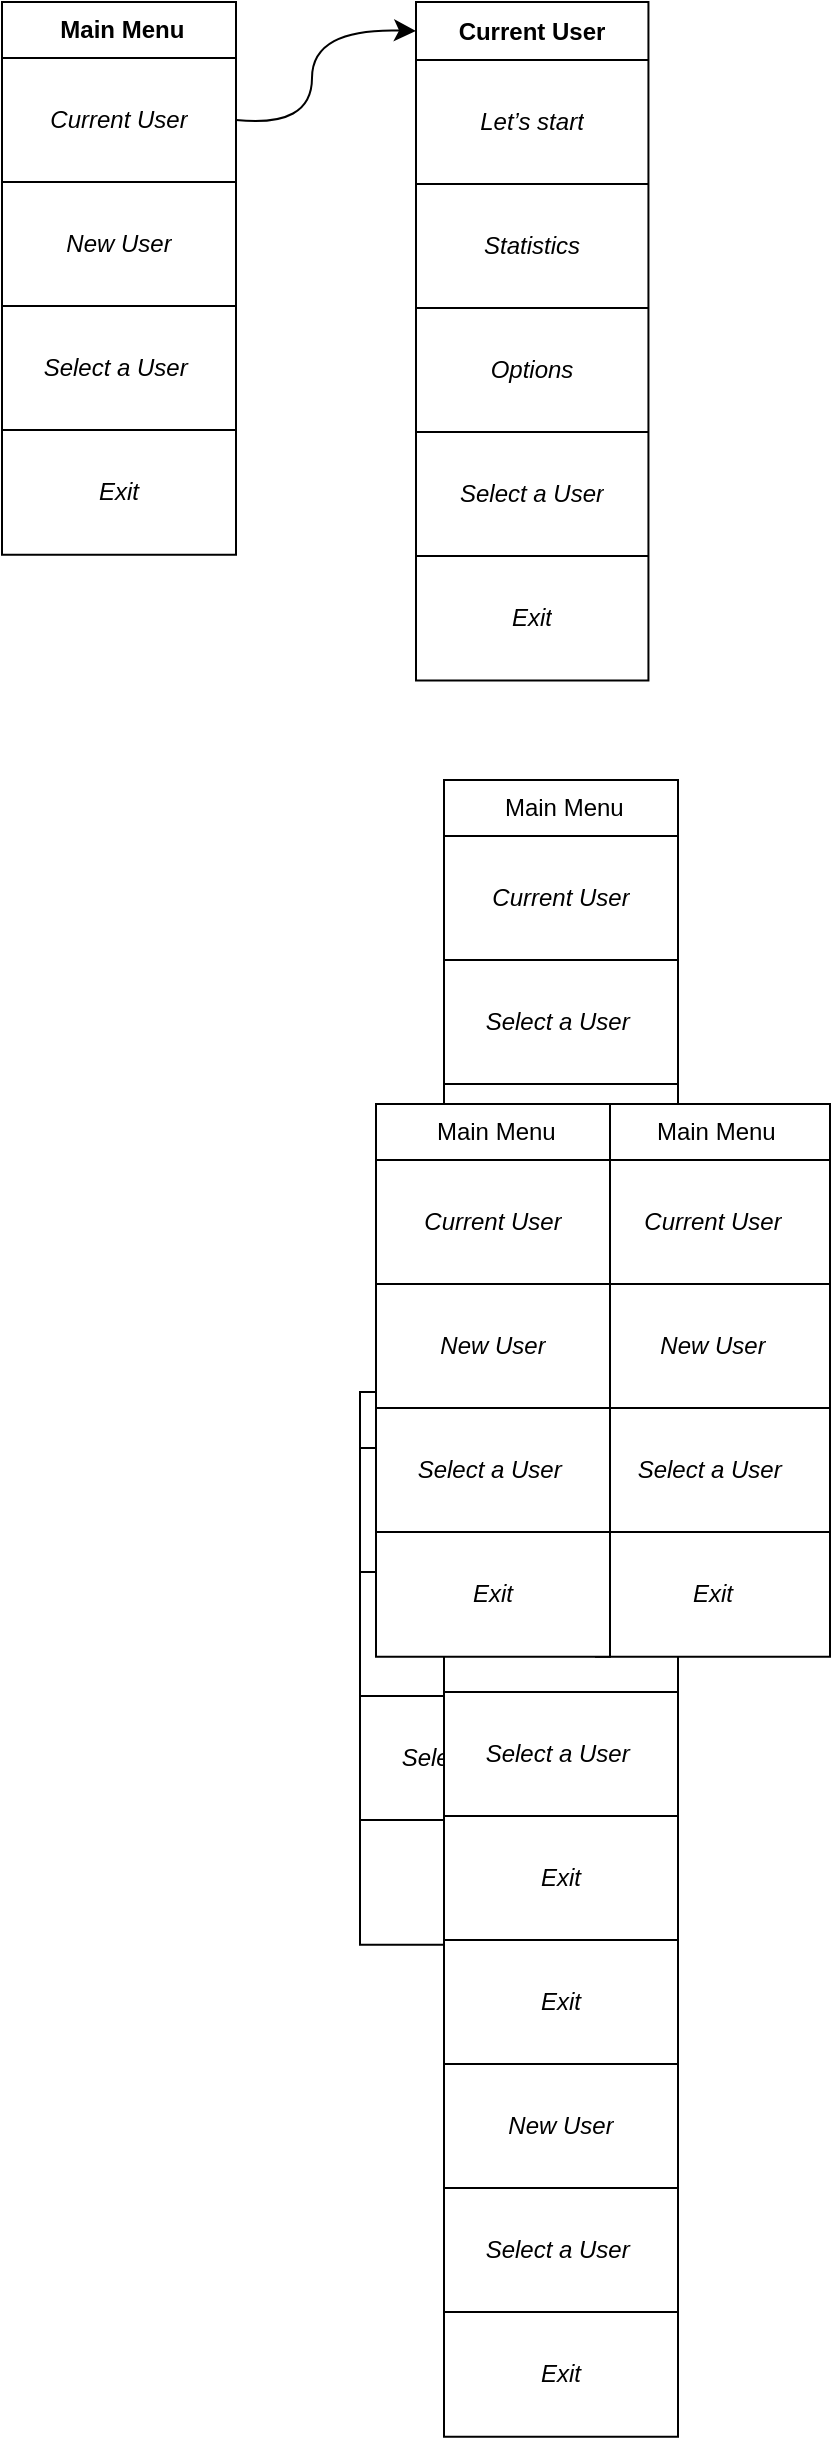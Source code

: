<mxfile version="24.7.1" type="github">
  <diagram name="Страница — 1" id="6KNbkss4eKfsMKE9iyVz">
    <mxGraphModel dx="345" dy="537" grid="0" gridSize="10" guides="1" tooltips="1" connect="1" arrows="1" fold="1" page="0" pageScale="1" pageWidth="827" pageHeight="1169" math="0" shadow="0">
      <root>
        <mxCell id="0" />
        <mxCell id="1" parent="0" />
        <mxCell id="CazIclYIRgNa2Nyeu689-1" value="" style="shape=table;startSize=0;container=1;collapsible=0;childLayout=tableLayout;" vertex="1" parent="1">
          <mxGeometry x="63" y="37" width="117" height="276.4" as="geometry" />
        </mxCell>
        <mxCell id="CazIclYIRgNa2Nyeu689-2" value="" style="shape=tableRow;horizontal=0;startSize=0;swimlaneHead=0;swimlaneBody=0;strokeColor=inherit;top=0;left=0;bottom=0;right=0;collapsible=0;dropTarget=0;fillColor=none;points=[[0,0.5],[1,0.5]];portConstraint=eastwest;" vertex="1" parent="CazIclYIRgNa2Nyeu689-1">
          <mxGeometry width="117" height="28" as="geometry" />
        </mxCell>
        <mxCell id="CazIclYIRgNa2Nyeu689-3" value="&lt;b&gt;&amp;nbsp;Main Menu&lt;/b&gt;" style="shape=partialRectangle;html=1;whiteSpace=wrap;connectable=0;strokeColor=inherit;overflow=hidden;fillColor=none;top=0;left=0;bottom=0;right=0;pointerEvents=1;" vertex="1" parent="CazIclYIRgNa2Nyeu689-2">
          <mxGeometry width="117" height="28" as="geometry">
            <mxRectangle width="117" height="28" as="alternateBounds" />
          </mxGeometry>
        </mxCell>
        <mxCell id="CazIclYIRgNa2Nyeu689-10" value="" style="shape=tableRow;horizontal=0;startSize=0;swimlaneHead=0;swimlaneBody=0;strokeColor=inherit;top=0;left=0;bottom=0;right=0;collapsible=0;dropTarget=0;fillColor=none;points=[[0,0.5],[1,0.5]];portConstraint=eastwest;" vertex="1" parent="CazIclYIRgNa2Nyeu689-1">
          <mxGeometry y="28" width="117" height="62" as="geometry" />
        </mxCell>
        <mxCell id="CazIclYIRgNa2Nyeu689-11" value="&lt;i&gt;Current User&lt;/i&gt;" style="shape=partialRectangle;html=1;whiteSpace=wrap;connectable=0;strokeColor=inherit;overflow=hidden;fillColor=none;top=0;left=0;bottom=0;right=0;pointerEvents=1;" vertex="1" parent="CazIclYIRgNa2Nyeu689-10">
          <mxGeometry width="117" height="62" as="geometry">
            <mxRectangle width="117" height="62" as="alternateBounds" />
          </mxGeometry>
        </mxCell>
        <mxCell id="CazIclYIRgNa2Nyeu689-8" value="" style="shape=tableRow;horizontal=0;startSize=0;swimlaneHead=0;swimlaneBody=0;strokeColor=inherit;top=0;left=0;bottom=0;right=0;collapsible=0;dropTarget=0;fillColor=none;points=[[0,0.5],[1,0.5]];portConstraint=eastwest;" vertex="1" parent="CazIclYIRgNa2Nyeu689-1">
          <mxGeometry y="90" width="117" height="62" as="geometry" />
        </mxCell>
        <mxCell id="CazIclYIRgNa2Nyeu689-9" value="&lt;i&gt;New User&lt;/i&gt;" style="shape=partialRectangle;html=1;whiteSpace=wrap;connectable=0;strokeColor=inherit;overflow=hidden;fillColor=none;top=0;left=0;bottom=0;right=0;pointerEvents=1;" vertex="1" parent="CazIclYIRgNa2Nyeu689-8">
          <mxGeometry width="117" height="62" as="geometry">
            <mxRectangle width="117" height="62" as="alternateBounds" />
          </mxGeometry>
        </mxCell>
        <mxCell id="CazIclYIRgNa2Nyeu689-4" value="" style="shape=tableRow;horizontal=0;startSize=0;swimlaneHead=0;swimlaneBody=0;strokeColor=inherit;top=0;left=0;bottom=0;right=0;collapsible=0;dropTarget=0;fillColor=none;points=[[0,0.5],[1,0.5]];portConstraint=eastwest;" vertex="1" parent="CazIclYIRgNa2Nyeu689-1">
          <mxGeometry y="152" width="117" height="62" as="geometry" />
        </mxCell>
        <mxCell id="CazIclYIRgNa2Nyeu689-5" value="&lt;i&gt;Select a User&amp;nbsp;&lt;/i&gt;" style="shape=partialRectangle;html=1;whiteSpace=wrap;connectable=0;strokeColor=inherit;overflow=hidden;fillColor=none;top=0;left=0;bottom=0;right=0;pointerEvents=1;" vertex="1" parent="CazIclYIRgNa2Nyeu689-4">
          <mxGeometry width="117" height="62" as="geometry">
            <mxRectangle width="117" height="62" as="alternateBounds" />
          </mxGeometry>
        </mxCell>
        <mxCell id="CazIclYIRgNa2Nyeu689-6" value="" style="shape=tableRow;horizontal=0;startSize=0;swimlaneHead=0;swimlaneBody=0;strokeColor=inherit;top=0;left=0;bottom=0;right=0;collapsible=0;dropTarget=0;fillColor=none;points=[[0,0.5],[1,0.5]];portConstraint=eastwest;" vertex="1" parent="CazIclYIRgNa2Nyeu689-1">
          <mxGeometry y="214" width="117" height="62" as="geometry" />
        </mxCell>
        <mxCell id="CazIclYIRgNa2Nyeu689-7" value="&lt;i&gt;Exit&lt;/i&gt;" style="shape=partialRectangle;html=1;whiteSpace=wrap;connectable=0;strokeColor=inherit;overflow=hidden;fillColor=none;top=0;left=0;bottom=0;right=0;pointerEvents=1;" vertex="1" parent="CazIclYIRgNa2Nyeu689-6">
          <mxGeometry width="117" height="62" as="geometry">
            <mxRectangle width="117" height="62" as="alternateBounds" />
          </mxGeometry>
        </mxCell>
        <mxCell id="CazIclYIRgNa2Nyeu689-12" value="" style="shape=table;startSize=0;container=1;collapsible=0;childLayout=tableLayout;" vertex="1" parent="1">
          <mxGeometry x="270" y="37" width="116.222" height="339.244" as="geometry" />
        </mxCell>
        <mxCell id="CazIclYIRgNa2Nyeu689-13" value="" style="shape=tableRow;horizontal=0;startSize=0;swimlaneHead=0;swimlaneBody=0;strokeColor=inherit;top=0;left=0;bottom=0;right=0;collapsible=0;dropTarget=0;fillColor=none;points=[[0,0.5],[1,0.5]];portConstraint=eastwest;" vertex="1" parent="CazIclYIRgNa2Nyeu689-12">
          <mxGeometry width="116.222" height="29" as="geometry" />
        </mxCell>
        <mxCell id="CazIclYIRgNa2Nyeu689-14" value="Current User" style="shape=partialRectangle;html=1;whiteSpace=wrap;connectable=0;strokeColor=inherit;overflow=hidden;fillColor=none;top=0;left=0;bottom=0;right=0;pointerEvents=1;fontStyle=1" vertex="1" parent="CazIclYIRgNa2Nyeu689-13">
          <mxGeometry width="116" height="29" as="geometry">
            <mxRectangle width="116" height="29" as="alternateBounds" />
          </mxGeometry>
        </mxCell>
        <mxCell id="CazIclYIRgNa2Nyeu689-15" value="" style="shape=tableRow;horizontal=0;startSize=0;swimlaneHead=0;swimlaneBody=0;strokeColor=inherit;top=0;left=0;bottom=0;right=0;collapsible=0;dropTarget=0;fillColor=none;points=[[0,0.5],[1,0.5]];portConstraint=eastwest;" vertex="1" parent="CazIclYIRgNa2Nyeu689-12">
          <mxGeometry y="29" width="116.222" height="62" as="geometry" />
        </mxCell>
        <mxCell id="CazIclYIRgNa2Nyeu689-16" value="&lt;i&gt;Let’s start&lt;/i&gt;" style="shape=partialRectangle;html=1;whiteSpace=wrap;connectable=0;strokeColor=inherit;overflow=hidden;fillColor=none;top=0;left=0;bottom=0;right=0;pointerEvents=1;" vertex="1" parent="CazIclYIRgNa2Nyeu689-15">
          <mxGeometry width="116" height="62" as="geometry">
            <mxRectangle width="116" height="62" as="alternateBounds" />
          </mxGeometry>
        </mxCell>
        <mxCell id="CazIclYIRgNa2Nyeu689-17" value="" style="shape=tableRow;horizontal=0;startSize=0;swimlaneHead=0;swimlaneBody=0;strokeColor=inherit;top=0;left=0;bottom=0;right=0;collapsible=0;dropTarget=0;fillColor=none;points=[[0,0.5],[1,0.5]];portConstraint=eastwest;" vertex="1" parent="CazIclYIRgNa2Nyeu689-12">
          <mxGeometry y="91" width="116.222" height="62" as="geometry" />
        </mxCell>
        <mxCell id="CazIclYIRgNa2Nyeu689-18" value="&lt;i&gt;Statistics&lt;/i&gt;" style="shape=partialRectangle;html=1;whiteSpace=wrap;connectable=0;strokeColor=inherit;overflow=hidden;fillColor=none;top=0;left=0;bottom=0;right=0;pointerEvents=1;" vertex="1" parent="CazIclYIRgNa2Nyeu689-17">
          <mxGeometry width="116" height="62" as="geometry">
            <mxRectangle width="116" height="62" as="alternateBounds" />
          </mxGeometry>
        </mxCell>
        <mxCell id="CazIclYIRgNa2Nyeu689-19" value="" style="shape=tableRow;horizontal=0;startSize=0;swimlaneHead=0;swimlaneBody=0;strokeColor=inherit;top=0;left=0;bottom=0;right=0;collapsible=0;dropTarget=0;fillColor=none;points=[[0,0.5],[1,0.5]];portConstraint=eastwest;" vertex="1" parent="CazIclYIRgNa2Nyeu689-12">
          <mxGeometry y="153" width="116.222" height="62" as="geometry" />
        </mxCell>
        <mxCell id="CazIclYIRgNa2Nyeu689-20" value="&lt;i&gt;Options&lt;/i&gt;" style="shape=partialRectangle;html=1;whiteSpace=wrap;connectable=0;strokeColor=inherit;overflow=hidden;fillColor=none;top=0;left=0;bottom=0;right=0;pointerEvents=1;" vertex="1" parent="CazIclYIRgNa2Nyeu689-19">
          <mxGeometry width="116" height="62" as="geometry">
            <mxRectangle width="116" height="62" as="alternateBounds" />
          </mxGeometry>
        </mxCell>
        <mxCell id="CazIclYIRgNa2Nyeu689-21" value="" style="shape=tableRow;horizontal=0;startSize=0;swimlaneHead=0;swimlaneBody=0;strokeColor=inherit;top=0;left=0;bottom=0;right=0;collapsible=0;dropTarget=0;fillColor=none;points=[[0,0.5],[1,0.5]];portConstraint=eastwest;" vertex="1" parent="CazIclYIRgNa2Nyeu689-12">
          <mxGeometry y="215" width="116.222" height="62" as="geometry" />
        </mxCell>
        <mxCell id="CazIclYIRgNa2Nyeu689-22" value="&lt;i&gt;Select a User&lt;/i&gt;" style="shape=partialRectangle;html=1;whiteSpace=wrap;connectable=0;strokeColor=inherit;overflow=hidden;fillColor=none;top=0;left=0;bottom=0;right=0;pointerEvents=1;" vertex="1" parent="CazIclYIRgNa2Nyeu689-21">
          <mxGeometry width="116" height="62" as="geometry">
            <mxRectangle width="116" height="62" as="alternateBounds" />
          </mxGeometry>
        </mxCell>
        <mxCell id="CazIclYIRgNa2Nyeu689-100" value="" style="shape=tableRow;horizontal=0;startSize=0;swimlaneHead=0;swimlaneBody=0;strokeColor=inherit;top=0;left=0;bottom=0;right=0;collapsible=0;dropTarget=0;fillColor=none;points=[[0,0.5],[1,0.5]];portConstraint=eastwest;" vertex="1" parent="CazIclYIRgNa2Nyeu689-12">
          <mxGeometry y="277" width="116.222" height="62" as="geometry" />
        </mxCell>
        <mxCell id="CazIclYIRgNa2Nyeu689-101" value="&lt;i&gt;Exit&lt;/i&gt;" style="shape=partialRectangle;html=1;whiteSpace=wrap;connectable=0;strokeColor=inherit;overflow=hidden;fillColor=none;top=0;left=0;bottom=0;right=0;pointerEvents=1;" vertex="1" parent="CazIclYIRgNa2Nyeu689-100">
          <mxGeometry width="116" height="62" as="geometry">
            <mxRectangle width="116" height="62" as="alternateBounds" />
          </mxGeometry>
        </mxCell>
        <mxCell id="CazIclYIRgNa2Nyeu689-56" value="" style="shape=table;startSize=0;container=1;collapsible=0;childLayout=tableLayout;" vertex="1" parent="1">
          <mxGeometry x="242" y="732" width="117" height="276.4" as="geometry" />
        </mxCell>
        <mxCell id="CazIclYIRgNa2Nyeu689-57" value="" style="shape=tableRow;horizontal=0;startSize=0;swimlaneHead=0;swimlaneBody=0;strokeColor=inherit;top=0;left=0;bottom=0;right=0;collapsible=0;dropTarget=0;fillColor=none;points=[[0,0.5],[1,0.5]];portConstraint=eastwest;" vertex="1" parent="CazIclYIRgNa2Nyeu689-56">
          <mxGeometry width="117" height="28" as="geometry" />
        </mxCell>
        <mxCell id="CazIclYIRgNa2Nyeu689-58" value="&amp;nbsp;Main Menu" style="shape=partialRectangle;html=1;whiteSpace=wrap;connectable=0;strokeColor=inherit;overflow=hidden;fillColor=none;top=0;left=0;bottom=0;right=0;pointerEvents=1;" vertex="1" parent="CazIclYIRgNa2Nyeu689-57">
          <mxGeometry width="117" height="28" as="geometry">
            <mxRectangle width="117" height="28" as="alternateBounds" />
          </mxGeometry>
        </mxCell>
        <mxCell id="CazIclYIRgNa2Nyeu689-59" value="" style="shape=tableRow;horizontal=0;startSize=0;swimlaneHead=0;swimlaneBody=0;strokeColor=inherit;top=0;left=0;bottom=0;right=0;collapsible=0;dropTarget=0;fillColor=none;points=[[0,0.5],[1,0.5]];portConstraint=eastwest;" vertex="1" parent="CazIclYIRgNa2Nyeu689-56">
          <mxGeometry y="28" width="117" height="62" as="geometry" />
        </mxCell>
        <mxCell id="CazIclYIRgNa2Nyeu689-60" value="&lt;i&gt;Current User&lt;/i&gt;" style="shape=partialRectangle;html=1;whiteSpace=wrap;connectable=0;strokeColor=inherit;overflow=hidden;fillColor=none;top=0;left=0;bottom=0;right=0;pointerEvents=1;" vertex="1" parent="CazIclYIRgNa2Nyeu689-59">
          <mxGeometry width="117" height="62" as="geometry">
            <mxRectangle width="117" height="62" as="alternateBounds" />
          </mxGeometry>
        </mxCell>
        <mxCell id="CazIclYIRgNa2Nyeu689-61" value="" style="shape=tableRow;horizontal=0;startSize=0;swimlaneHead=0;swimlaneBody=0;strokeColor=inherit;top=0;left=0;bottom=0;right=0;collapsible=0;dropTarget=0;fillColor=none;points=[[0,0.5],[1,0.5]];portConstraint=eastwest;" vertex="1" parent="CazIclYIRgNa2Nyeu689-56">
          <mxGeometry y="90" width="117" height="62" as="geometry" />
        </mxCell>
        <mxCell id="CazIclYIRgNa2Nyeu689-62" value="&lt;i&gt;New User&lt;/i&gt;" style="shape=partialRectangle;html=1;whiteSpace=wrap;connectable=0;strokeColor=inherit;overflow=hidden;fillColor=none;top=0;left=0;bottom=0;right=0;pointerEvents=1;" vertex="1" parent="CazIclYIRgNa2Nyeu689-61">
          <mxGeometry width="117" height="62" as="geometry">
            <mxRectangle width="117" height="62" as="alternateBounds" />
          </mxGeometry>
        </mxCell>
        <mxCell id="CazIclYIRgNa2Nyeu689-63" value="" style="shape=tableRow;horizontal=0;startSize=0;swimlaneHead=0;swimlaneBody=0;strokeColor=inherit;top=0;left=0;bottom=0;right=0;collapsible=0;dropTarget=0;fillColor=none;points=[[0,0.5],[1,0.5]];portConstraint=eastwest;" vertex="1" parent="CazIclYIRgNa2Nyeu689-56">
          <mxGeometry y="152" width="117" height="62" as="geometry" />
        </mxCell>
        <mxCell id="CazIclYIRgNa2Nyeu689-64" value="&lt;i&gt;Select a User&amp;nbsp;&lt;/i&gt;" style="shape=partialRectangle;html=1;whiteSpace=wrap;connectable=0;strokeColor=inherit;overflow=hidden;fillColor=none;top=0;left=0;bottom=0;right=0;pointerEvents=1;" vertex="1" parent="CazIclYIRgNa2Nyeu689-63">
          <mxGeometry width="117" height="62" as="geometry">
            <mxRectangle width="117" height="62" as="alternateBounds" />
          </mxGeometry>
        </mxCell>
        <mxCell id="CazIclYIRgNa2Nyeu689-65" value="" style="shape=tableRow;horizontal=0;startSize=0;swimlaneHead=0;swimlaneBody=0;strokeColor=inherit;top=0;left=0;bottom=0;right=0;collapsible=0;dropTarget=0;fillColor=none;points=[[0,0.5],[1,0.5]];portConstraint=eastwest;" vertex="1" parent="CazIclYIRgNa2Nyeu689-56">
          <mxGeometry y="214" width="117" height="62" as="geometry" />
        </mxCell>
        <mxCell id="CazIclYIRgNa2Nyeu689-66" value="&lt;i&gt;Exit&lt;/i&gt;" style="shape=partialRectangle;html=1;whiteSpace=wrap;connectable=0;strokeColor=inherit;overflow=hidden;fillColor=none;top=0;left=0;bottom=0;right=0;pointerEvents=1;" vertex="1" parent="CazIclYIRgNa2Nyeu689-65">
          <mxGeometry width="117" height="62" as="geometry">
            <mxRectangle width="117" height="62" as="alternateBounds" />
          </mxGeometry>
        </mxCell>
        <mxCell id="CazIclYIRgNa2Nyeu689-67" value="" style="shape=table;startSize=0;container=1;collapsible=0;childLayout=tableLayout;" vertex="1" parent="1">
          <mxGeometry x="284" y="426" width="117" height="828.4" as="geometry" />
        </mxCell>
        <mxCell id="CazIclYIRgNa2Nyeu689-68" value="" style="shape=tableRow;horizontal=0;startSize=0;swimlaneHead=0;swimlaneBody=0;strokeColor=inherit;top=0;left=0;bottom=0;right=0;collapsible=0;dropTarget=0;fillColor=none;points=[[0,0.5],[1,0.5]];portConstraint=eastwest;" vertex="1" parent="CazIclYIRgNa2Nyeu689-67">
          <mxGeometry width="117" height="28" as="geometry" />
        </mxCell>
        <mxCell id="CazIclYIRgNa2Nyeu689-69" value="&amp;nbsp;Main Menu" style="shape=partialRectangle;html=1;whiteSpace=wrap;connectable=0;strokeColor=inherit;overflow=hidden;fillColor=none;top=0;left=0;bottom=0;right=0;pointerEvents=1;" vertex="1" parent="CazIclYIRgNa2Nyeu689-68">
          <mxGeometry width="117" height="28" as="geometry">
            <mxRectangle width="117" height="28" as="alternateBounds" />
          </mxGeometry>
        </mxCell>
        <mxCell id="CazIclYIRgNa2Nyeu689-70" value="" style="shape=tableRow;horizontal=0;startSize=0;swimlaneHead=0;swimlaneBody=0;strokeColor=inherit;top=0;left=0;bottom=0;right=0;collapsible=0;dropTarget=0;fillColor=none;points=[[0,0.5],[1,0.5]];portConstraint=eastwest;" vertex="1" parent="CazIclYIRgNa2Nyeu689-67">
          <mxGeometry y="28" width="117" height="62" as="geometry" />
        </mxCell>
        <mxCell id="CazIclYIRgNa2Nyeu689-71" value="&lt;i&gt;Current User&lt;/i&gt;" style="shape=partialRectangle;html=1;whiteSpace=wrap;connectable=0;strokeColor=inherit;overflow=hidden;fillColor=none;top=0;left=0;bottom=0;right=0;pointerEvents=1;" vertex="1" parent="CazIclYIRgNa2Nyeu689-70">
          <mxGeometry width="117" height="62" as="geometry">
            <mxRectangle width="117" height="62" as="alternateBounds" />
          </mxGeometry>
        </mxCell>
        <mxCell id="CazIclYIRgNa2Nyeu689-30" value="" style="shape=tableRow;horizontal=0;startSize=0;swimlaneHead=0;swimlaneBody=0;strokeColor=inherit;top=0;left=0;bottom=0;right=0;collapsible=0;dropTarget=0;fillColor=none;points=[[0,0.5],[1,0.5]];portConstraint=eastwest;" vertex="1" parent="CazIclYIRgNa2Nyeu689-67">
          <mxGeometry y="90" width="117" height="62" as="geometry" />
        </mxCell>
        <mxCell id="CazIclYIRgNa2Nyeu689-31" value="&lt;i&gt;Select a User&amp;nbsp;&lt;/i&gt;" style="shape=partialRectangle;html=1;whiteSpace=wrap;connectable=0;strokeColor=inherit;overflow=hidden;fillColor=none;top=0;left=0;bottom=0;right=0;pointerEvents=1;" vertex="1" parent="CazIclYIRgNa2Nyeu689-30">
          <mxGeometry width="117" height="62" as="geometry">
            <mxRectangle width="117" height="62" as="alternateBounds" />
          </mxGeometry>
        </mxCell>
        <mxCell id="CazIclYIRgNa2Nyeu689-28" value="" style="shape=tableRow;horizontal=0;startSize=0;swimlaneHead=0;swimlaneBody=0;strokeColor=inherit;top=0;left=0;bottom=0;right=0;collapsible=0;dropTarget=0;fillColor=none;points=[[0,0.5],[1,0.5]];portConstraint=eastwest;" vertex="1" parent="CazIclYIRgNa2Nyeu689-67">
          <mxGeometry y="152" width="117" height="62" as="geometry" />
        </mxCell>
        <mxCell id="CazIclYIRgNa2Nyeu689-29" value="&lt;i&gt;New User&lt;/i&gt;" style="shape=partialRectangle;html=1;whiteSpace=wrap;connectable=0;strokeColor=inherit;overflow=hidden;fillColor=none;top=0;left=0;bottom=0;right=0;pointerEvents=1;" vertex="1" parent="CazIclYIRgNa2Nyeu689-28">
          <mxGeometry width="117" height="62" as="geometry">
            <mxRectangle width="117" height="62" as="alternateBounds" />
          </mxGeometry>
        </mxCell>
        <mxCell id="CazIclYIRgNa2Nyeu689-26" value="" style="shape=tableRow;horizontal=0;startSize=0;swimlaneHead=0;swimlaneBody=0;strokeColor=inherit;top=0;left=0;bottom=0;right=0;collapsible=0;dropTarget=0;fillColor=none;points=[[0,0.5],[1,0.5]];portConstraint=eastwest;" vertex="1" parent="CazIclYIRgNa2Nyeu689-67">
          <mxGeometry y="214" width="117" height="62" as="geometry" />
        </mxCell>
        <mxCell id="CazIclYIRgNa2Nyeu689-27" value="&lt;i&gt;Current User&lt;/i&gt;" style="shape=partialRectangle;html=1;whiteSpace=wrap;connectable=0;strokeColor=inherit;overflow=hidden;fillColor=none;top=0;left=0;bottom=0;right=0;pointerEvents=1;" vertex="1" parent="CazIclYIRgNa2Nyeu689-26">
          <mxGeometry width="117" height="62" as="geometry">
            <mxRectangle width="117" height="62" as="alternateBounds" />
          </mxGeometry>
        </mxCell>
        <mxCell id="CazIclYIRgNa2Nyeu689-24" value="" style="shape=tableRow;horizontal=0;startSize=0;swimlaneHead=0;swimlaneBody=0;strokeColor=inherit;top=0;left=0;bottom=0;right=0;collapsible=0;dropTarget=0;fillColor=none;points=[[0,0.5],[1,0.5]];portConstraint=eastwest;" vertex="1" parent="CazIclYIRgNa2Nyeu689-67">
          <mxGeometry y="276" width="117" height="28" as="geometry" />
        </mxCell>
        <mxCell id="CazIclYIRgNa2Nyeu689-25" value="&amp;nbsp;Main Menu" style="shape=partialRectangle;html=1;whiteSpace=wrap;connectable=0;strokeColor=inherit;overflow=hidden;fillColor=none;top=0;left=0;bottom=0;right=0;pointerEvents=1;" vertex="1" parent="CazIclYIRgNa2Nyeu689-24">
          <mxGeometry width="117" height="28" as="geometry">
            <mxRectangle width="117" height="28" as="alternateBounds" />
          </mxGeometry>
        </mxCell>
        <mxCell id="CazIclYIRgNa2Nyeu689-35" value="" style="shape=tableRow;horizontal=0;startSize=0;swimlaneHead=0;swimlaneBody=0;strokeColor=inherit;top=0;left=0;bottom=0;right=0;collapsible=0;dropTarget=0;fillColor=none;points=[[0,0.5],[1,0.5]];portConstraint=eastwest;" vertex="1" parent="CazIclYIRgNa2Nyeu689-67">
          <mxGeometry y="304" width="117" height="28" as="geometry" />
        </mxCell>
        <mxCell id="CazIclYIRgNa2Nyeu689-36" value="&amp;nbsp;Main Menu" style="shape=partialRectangle;html=1;whiteSpace=wrap;connectable=0;strokeColor=inherit;overflow=hidden;fillColor=none;top=0;left=0;bottom=0;right=0;pointerEvents=1;" vertex="1" parent="CazIclYIRgNa2Nyeu689-35">
          <mxGeometry width="117" height="28" as="geometry">
            <mxRectangle width="117" height="28" as="alternateBounds" />
          </mxGeometry>
        </mxCell>
        <mxCell id="CazIclYIRgNa2Nyeu689-37" value="" style="shape=tableRow;horizontal=0;startSize=0;swimlaneHead=0;swimlaneBody=0;strokeColor=inherit;top=0;left=0;bottom=0;right=0;collapsible=0;dropTarget=0;fillColor=none;points=[[0,0.5],[1,0.5]];portConstraint=eastwest;" vertex="1" parent="CazIclYIRgNa2Nyeu689-67">
          <mxGeometry y="332" width="117" height="62" as="geometry" />
        </mxCell>
        <mxCell id="CazIclYIRgNa2Nyeu689-38" value="&lt;i&gt;Current User&lt;/i&gt;" style="shape=partialRectangle;html=1;whiteSpace=wrap;connectable=0;strokeColor=inherit;overflow=hidden;fillColor=none;top=0;left=0;bottom=0;right=0;pointerEvents=1;" vertex="1" parent="CazIclYIRgNa2Nyeu689-37">
          <mxGeometry width="117" height="62" as="geometry">
            <mxRectangle width="117" height="62" as="alternateBounds" />
          </mxGeometry>
        </mxCell>
        <mxCell id="CazIclYIRgNa2Nyeu689-39" value="" style="shape=tableRow;horizontal=0;startSize=0;swimlaneHead=0;swimlaneBody=0;strokeColor=inherit;top=0;left=0;bottom=0;right=0;collapsible=0;dropTarget=0;fillColor=none;points=[[0,0.5],[1,0.5]];portConstraint=eastwest;" vertex="1" parent="CazIclYIRgNa2Nyeu689-67">
          <mxGeometry y="394" width="117" height="62" as="geometry" />
        </mxCell>
        <mxCell id="CazIclYIRgNa2Nyeu689-40" value="&lt;i&gt;New User&lt;/i&gt;" style="shape=partialRectangle;html=1;whiteSpace=wrap;connectable=0;strokeColor=inherit;overflow=hidden;fillColor=none;top=0;left=0;bottom=0;right=0;pointerEvents=1;" vertex="1" parent="CazIclYIRgNa2Nyeu689-39">
          <mxGeometry width="117" height="62" as="geometry">
            <mxRectangle width="117" height="62" as="alternateBounds" />
          </mxGeometry>
        </mxCell>
        <mxCell id="CazIclYIRgNa2Nyeu689-41" value="" style="shape=tableRow;horizontal=0;startSize=0;swimlaneHead=0;swimlaneBody=0;strokeColor=inherit;top=0;left=0;bottom=0;right=0;collapsible=0;dropTarget=0;fillColor=none;points=[[0,0.5],[1,0.5]];portConstraint=eastwest;" vertex="1" parent="CazIclYIRgNa2Nyeu689-67">
          <mxGeometry y="456" width="117" height="62" as="geometry" />
        </mxCell>
        <mxCell id="CazIclYIRgNa2Nyeu689-42" value="&lt;i&gt;Select a User&amp;nbsp;&lt;/i&gt;" style="shape=partialRectangle;html=1;whiteSpace=wrap;connectable=0;strokeColor=inherit;overflow=hidden;fillColor=none;top=0;left=0;bottom=0;right=0;pointerEvents=1;" vertex="1" parent="CazIclYIRgNa2Nyeu689-41">
          <mxGeometry width="117" height="62" as="geometry">
            <mxRectangle width="117" height="62" as="alternateBounds" />
          </mxGeometry>
        </mxCell>
        <mxCell id="CazIclYIRgNa2Nyeu689-43" value="" style="shape=tableRow;horizontal=0;startSize=0;swimlaneHead=0;swimlaneBody=0;strokeColor=inherit;top=0;left=0;bottom=0;right=0;collapsible=0;dropTarget=0;fillColor=none;points=[[0,0.5],[1,0.5]];portConstraint=eastwest;" vertex="1" parent="CazIclYIRgNa2Nyeu689-67">
          <mxGeometry y="518" width="117" height="62" as="geometry" />
        </mxCell>
        <mxCell id="CazIclYIRgNa2Nyeu689-44" value="&lt;i&gt;Exit&lt;/i&gt;" style="shape=partialRectangle;html=1;whiteSpace=wrap;connectable=0;strokeColor=inherit;overflow=hidden;fillColor=none;top=0;left=0;bottom=0;right=0;pointerEvents=1;" vertex="1" parent="CazIclYIRgNa2Nyeu689-43">
          <mxGeometry width="117" height="62" as="geometry">
            <mxRectangle width="117" height="62" as="alternateBounds" />
          </mxGeometry>
        </mxCell>
        <mxCell id="CazIclYIRgNa2Nyeu689-32" value="" style="shape=tableRow;horizontal=0;startSize=0;swimlaneHead=0;swimlaneBody=0;strokeColor=inherit;top=0;left=0;bottom=0;right=0;collapsible=0;dropTarget=0;fillColor=none;points=[[0,0.5],[1,0.5]];portConstraint=eastwest;" vertex="1" parent="CazIclYIRgNa2Nyeu689-67">
          <mxGeometry y="580" width="117" height="62" as="geometry" />
        </mxCell>
        <mxCell id="CazIclYIRgNa2Nyeu689-33" value="&lt;i&gt;Exit&lt;/i&gt;" style="shape=partialRectangle;html=1;whiteSpace=wrap;connectable=0;strokeColor=inherit;overflow=hidden;fillColor=none;top=0;left=0;bottom=0;right=0;pointerEvents=1;" vertex="1" parent="CazIclYIRgNa2Nyeu689-32">
          <mxGeometry width="117" height="62" as="geometry">
            <mxRectangle width="117" height="62" as="alternateBounds" />
          </mxGeometry>
        </mxCell>
        <mxCell id="CazIclYIRgNa2Nyeu689-72" value="" style="shape=tableRow;horizontal=0;startSize=0;swimlaneHead=0;swimlaneBody=0;strokeColor=inherit;top=0;left=0;bottom=0;right=0;collapsible=0;dropTarget=0;fillColor=none;points=[[0,0.5],[1,0.5]];portConstraint=eastwest;" vertex="1" parent="CazIclYIRgNa2Nyeu689-67">
          <mxGeometry y="642" width="117" height="62" as="geometry" />
        </mxCell>
        <mxCell id="CazIclYIRgNa2Nyeu689-73" value="&lt;i&gt;New User&lt;/i&gt;" style="shape=partialRectangle;html=1;whiteSpace=wrap;connectable=0;strokeColor=inherit;overflow=hidden;fillColor=none;top=0;left=0;bottom=0;right=0;pointerEvents=1;" vertex="1" parent="CazIclYIRgNa2Nyeu689-72">
          <mxGeometry width="117" height="62" as="geometry">
            <mxRectangle width="117" height="62" as="alternateBounds" />
          </mxGeometry>
        </mxCell>
        <mxCell id="CazIclYIRgNa2Nyeu689-74" value="" style="shape=tableRow;horizontal=0;startSize=0;swimlaneHead=0;swimlaneBody=0;strokeColor=inherit;top=0;left=0;bottom=0;right=0;collapsible=0;dropTarget=0;fillColor=none;points=[[0,0.5],[1,0.5]];portConstraint=eastwest;" vertex="1" parent="CazIclYIRgNa2Nyeu689-67">
          <mxGeometry y="704" width="117" height="62" as="geometry" />
        </mxCell>
        <mxCell id="CazIclYIRgNa2Nyeu689-75" value="&lt;i&gt;Select a User&amp;nbsp;&lt;/i&gt;" style="shape=partialRectangle;html=1;whiteSpace=wrap;connectable=0;strokeColor=inherit;overflow=hidden;fillColor=none;top=0;left=0;bottom=0;right=0;pointerEvents=1;" vertex="1" parent="CazIclYIRgNa2Nyeu689-74">
          <mxGeometry width="117" height="62" as="geometry">
            <mxRectangle width="117" height="62" as="alternateBounds" />
          </mxGeometry>
        </mxCell>
        <mxCell id="CazIclYIRgNa2Nyeu689-76" value="" style="shape=tableRow;horizontal=0;startSize=0;swimlaneHead=0;swimlaneBody=0;strokeColor=inherit;top=0;left=0;bottom=0;right=0;collapsible=0;dropTarget=0;fillColor=none;points=[[0,0.5],[1,0.5]];portConstraint=eastwest;" vertex="1" parent="CazIclYIRgNa2Nyeu689-67">
          <mxGeometry y="766" width="117" height="62" as="geometry" />
        </mxCell>
        <mxCell id="CazIclYIRgNa2Nyeu689-77" value="&lt;i&gt;Exit&lt;/i&gt;" style="shape=partialRectangle;html=1;whiteSpace=wrap;connectable=0;strokeColor=inherit;overflow=hidden;fillColor=none;top=0;left=0;bottom=0;right=0;pointerEvents=1;" vertex="1" parent="CazIclYIRgNa2Nyeu689-76">
          <mxGeometry width="117" height="62" as="geometry">
            <mxRectangle width="117" height="62" as="alternateBounds" />
          </mxGeometry>
        </mxCell>
        <mxCell id="CazIclYIRgNa2Nyeu689-78" value="" style="shape=table;startSize=0;container=1;collapsible=0;childLayout=tableLayout;" vertex="1" parent="1">
          <mxGeometry x="360" y="588" width="117" height="276.4" as="geometry" />
        </mxCell>
        <mxCell id="CazIclYIRgNa2Nyeu689-79" value="" style="shape=tableRow;horizontal=0;startSize=0;swimlaneHead=0;swimlaneBody=0;strokeColor=inherit;top=0;left=0;bottom=0;right=0;collapsible=0;dropTarget=0;fillColor=none;points=[[0,0.5],[1,0.5]];portConstraint=eastwest;" vertex="1" parent="CazIclYIRgNa2Nyeu689-78">
          <mxGeometry width="117" height="28" as="geometry" />
        </mxCell>
        <mxCell id="CazIclYIRgNa2Nyeu689-80" value="&amp;nbsp;Main Menu" style="shape=partialRectangle;html=1;whiteSpace=wrap;connectable=0;strokeColor=inherit;overflow=hidden;fillColor=none;top=0;left=0;bottom=0;right=0;pointerEvents=1;" vertex="1" parent="CazIclYIRgNa2Nyeu689-79">
          <mxGeometry width="117" height="28" as="geometry">
            <mxRectangle width="117" height="28" as="alternateBounds" />
          </mxGeometry>
        </mxCell>
        <mxCell id="CazIclYIRgNa2Nyeu689-81" value="" style="shape=tableRow;horizontal=0;startSize=0;swimlaneHead=0;swimlaneBody=0;strokeColor=inherit;top=0;left=0;bottom=0;right=0;collapsible=0;dropTarget=0;fillColor=none;points=[[0,0.5],[1,0.5]];portConstraint=eastwest;" vertex="1" parent="CazIclYIRgNa2Nyeu689-78">
          <mxGeometry y="28" width="117" height="62" as="geometry" />
        </mxCell>
        <mxCell id="CazIclYIRgNa2Nyeu689-82" value="&lt;i&gt;Current User&lt;/i&gt;" style="shape=partialRectangle;html=1;whiteSpace=wrap;connectable=0;strokeColor=inherit;overflow=hidden;fillColor=none;top=0;left=0;bottom=0;right=0;pointerEvents=1;" vertex="1" parent="CazIclYIRgNa2Nyeu689-81">
          <mxGeometry width="117" height="62" as="geometry">
            <mxRectangle width="117" height="62" as="alternateBounds" />
          </mxGeometry>
        </mxCell>
        <mxCell id="CazIclYIRgNa2Nyeu689-83" value="" style="shape=tableRow;horizontal=0;startSize=0;swimlaneHead=0;swimlaneBody=0;strokeColor=inherit;top=0;left=0;bottom=0;right=0;collapsible=0;dropTarget=0;fillColor=none;points=[[0,0.5],[1,0.5]];portConstraint=eastwest;" vertex="1" parent="CazIclYIRgNa2Nyeu689-78">
          <mxGeometry y="90" width="117" height="62" as="geometry" />
        </mxCell>
        <mxCell id="CazIclYIRgNa2Nyeu689-84" value="&lt;i&gt;New User&lt;/i&gt;" style="shape=partialRectangle;html=1;whiteSpace=wrap;connectable=0;strokeColor=inherit;overflow=hidden;fillColor=none;top=0;left=0;bottom=0;right=0;pointerEvents=1;" vertex="1" parent="CazIclYIRgNa2Nyeu689-83">
          <mxGeometry width="117" height="62" as="geometry">
            <mxRectangle width="117" height="62" as="alternateBounds" />
          </mxGeometry>
        </mxCell>
        <mxCell id="CazIclYIRgNa2Nyeu689-85" value="" style="shape=tableRow;horizontal=0;startSize=0;swimlaneHead=0;swimlaneBody=0;strokeColor=inherit;top=0;left=0;bottom=0;right=0;collapsible=0;dropTarget=0;fillColor=none;points=[[0,0.5],[1,0.5]];portConstraint=eastwest;" vertex="1" parent="CazIclYIRgNa2Nyeu689-78">
          <mxGeometry y="152" width="117" height="62" as="geometry" />
        </mxCell>
        <mxCell id="CazIclYIRgNa2Nyeu689-86" value="&lt;i&gt;Select a User&amp;nbsp;&lt;/i&gt;" style="shape=partialRectangle;html=1;whiteSpace=wrap;connectable=0;strokeColor=inherit;overflow=hidden;fillColor=none;top=0;left=0;bottom=0;right=0;pointerEvents=1;" vertex="1" parent="CazIclYIRgNa2Nyeu689-85">
          <mxGeometry width="117" height="62" as="geometry">
            <mxRectangle width="117" height="62" as="alternateBounds" />
          </mxGeometry>
        </mxCell>
        <mxCell id="CazIclYIRgNa2Nyeu689-87" value="" style="shape=tableRow;horizontal=0;startSize=0;swimlaneHead=0;swimlaneBody=0;strokeColor=inherit;top=0;left=0;bottom=0;right=0;collapsible=0;dropTarget=0;fillColor=none;points=[[0,0.5],[1,0.5]];portConstraint=eastwest;" vertex="1" parent="CazIclYIRgNa2Nyeu689-78">
          <mxGeometry y="214" width="117" height="62" as="geometry" />
        </mxCell>
        <mxCell id="CazIclYIRgNa2Nyeu689-88" value="&lt;i&gt;Exit&lt;/i&gt;" style="shape=partialRectangle;html=1;whiteSpace=wrap;connectable=0;strokeColor=inherit;overflow=hidden;fillColor=none;top=0;left=0;bottom=0;right=0;pointerEvents=1;" vertex="1" parent="CazIclYIRgNa2Nyeu689-87">
          <mxGeometry width="117" height="62" as="geometry">
            <mxRectangle width="117" height="62" as="alternateBounds" />
          </mxGeometry>
        </mxCell>
        <mxCell id="CazIclYIRgNa2Nyeu689-89" value="" style="shape=table;startSize=0;container=1;collapsible=0;childLayout=tableLayout;" vertex="1" parent="1">
          <mxGeometry x="250" y="588" width="117" height="276.4" as="geometry" />
        </mxCell>
        <mxCell id="CazIclYIRgNa2Nyeu689-90" value="" style="shape=tableRow;horizontal=0;startSize=0;swimlaneHead=0;swimlaneBody=0;strokeColor=inherit;top=0;left=0;bottom=0;right=0;collapsible=0;dropTarget=0;fillColor=none;points=[[0,0.5],[1,0.5]];portConstraint=eastwest;" vertex="1" parent="CazIclYIRgNa2Nyeu689-89">
          <mxGeometry width="117" height="28" as="geometry" />
        </mxCell>
        <mxCell id="CazIclYIRgNa2Nyeu689-91" value="&amp;nbsp;Main Menu" style="shape=partialRectangle;html=1;whiteSpace=wrap;connectable=0;strokeColor=inherit;overflow=hidden;fillColor=none;top=0;left=0;bottom=0;right=0;pointerEvents=1;" vertex="1" parent="CazIclYIRgNa2Nyeu689-90">
          <mxGeometry width="117" height="28" as="geometry">
            <mxRectangle width="117" height="28" as="alternateBounds" />
          </mxGeometry>
        </mxCell>
        <mxCell id="CazIclYIRgNa2Nyeu689-92" value="" style="shape=tableRow;horizontal=0;startSize=0;swimlaneHead=0;swimlaneBody=0;strokeColor=inherit;top=0;left=0;bottom=0;right=0;collapsible=0;dropTarget=0;fillColor=none;points=[[0,0.5],[1,0.5]];portConstraint=eastwest;" vertex="1" parent="CazIclYIRgNa2Nyeu689-89">
          <mxGeometry y="28" width="117" height="62" as="geometry" />
        </mxCell>
        <mxCell id="CazIclYIRgNa2Nyeu689-93" value="&lt;i&gt;Current User&lt;/i&gt;" style="shape=partialRectangle;html=1;whiteSpace=wrap;connectable=0;strokeColor=inherit;overflow=hidden;fillColor=none;top=0;left=0;bottom=0;right=0;pointerEvents=1;" vertex="1" parent="CazIclYIRgNa2Nyeu689-92">
          <mxGeometry width="117" height="62" as="geometry">
            <mxRectangle width="117" height="62" as="alternateBounds" />
          </mxGeometry>
        </mxCell>
        <mxCell id="CazIclYIRgNa2Nyeu689-94" value="" style="shape=tableRow;horizontal=0;startSize=0;swimlaneHead=0;swimlaneBody=0;strokeColor=inherit;top=0;left=0;bottom=0;right=0;collapsible=0;dropTarget=0;fillColor=none;points=[[0,0.5],[1,0.5]];portConstraint=eastwest;" vertex="1" parent="CazIclYIRgNa2Nyeu689-89">
          <mxGeometry y="90" width="117" height="62" as="geometry" />
        </mxCell>
        <mxCell id="CazIclYIRgNa2Nyeu689-95" value="&lt;i&gt;New User&lt;/i&gt;" style="shape=partialRectangle;html=1;whiteSpace=wrap;connectable=0;strokeColor=inherit;overflow=hidden;fillColor=none;top=0;left=0;bottom=0;right=0;pointerEvents=1;" vertex="1" parent="CazIclYIRgNa2Nyeu689-94">
          <mxGeometry width="117" height="62" as="geometry">
            <mxRectangle width="117" height="62" as="alternateBounds" />
          </mxGeometry>
        </mxCell>
        <mxCell id="CazIclYIRgNa2Nyeu689-96" value="" style="shape=tableRow;horizontal=0;startSize=0;swimlaneHead=0;swimlaneBody=0;strokeColor=inherit;top=0;left=0;bottom=0;right=0;collapsible=0;dropTarget=0;fillColor=none;points=[[0,0.5],[1,0.5]];portConstraint=eastwest;" vertex="1" parent="CazIclYIRgNa2Nyeu689-89">
          <mxGeometry y="152" width="117" height="62" as="geometry" />
        </mxCell>
        <mxCell id="CazIclYIRgNa2Nyeu689-97" value="&lt;i&gt;Select a User&amp;nbsp;&lt;/i&gt;" style="shape=partialRectangle;html=1;whiteSpace=wrap;connectable=0;strokeColor=inherit;overflow=hidden;fillColor=none;top=0;left=0;bottom=0;right=0;pointerEvents=1;" vertex="1" parent="CazIclYIRgNa2Nyeu689-96">
          <mxGeometry width="117" height="62" as="geometry">
            <mxRectangle width="117" height="62" as="alternateBounds" />
          </mxGeometry>
        </mxCell>
        <mxCell id="CazIclYIRgNa2Nyeu689-98" value="" style="shape=tableRow;horizontal=0;startSize=0;swimlaneHead=0;swimlaneBody=0;strokeColor=inherit;top=0;left=0;bottom=0;right=0;collapsible=0;dropTarget=0;fillColor=none;points=[[0,0.5],[1,0.5]];portConstraint=eastwest;" vertex="1" parent="CazIclYIRgNa2Nyeu689-89">
          <mxGeometry y="214" width="117" height="62" as="geometry" />
        </mxCell>
        <mxCell id="CazIclYIRgNa2Nyeu689-99" value="&lt;i&gt;Exit&lt;/i&gt;" style="shape=partialRectangle;html=1;whiteSpace=wrap;connectable=0;strokeColor=inherit;overflow=hidden;fillColor=none;top=0;left=0;bottom=0;right=0;pointerEvents=1;" vertex="1" parent="CazIclYIRgNa2Nyeu689-98">
          <mxGeometry width="117" height="62" as="geometry">
            <mxRectangle width="117" height="62" as="alternateBounds" />
          </mxGeometry>
        </mxCell>
        <mxCell id="CazIclYIRgNa2Nyeu689-103" value="" style="edgeStyle=none;orthogonalLoop=1;jettySize=auto;html=1;rounded=0;fontSize=12;startSize=8;endSize=8;curved=1;exitX=1;exitY=0.5;exitDx=0;exitDy=0;entryX=0;entryY=0.5;entryDx=0;entryDy=0;" edge="1" parent="1" source="CazIclYIRgNa2Nyeu689-10" target="CazIclYIRgNa2Nyeu689-13">
          <mxGeometry width="120" relative="1" as="geometry">
            <mxPoint x="191" y="111" as="sourcePoint" />
            <mxPoint x="242" y="59" as="targetPoint" />
            <Array as="points">
              <mxPoint x="218" y="100" />
              <mxPoint x="218" y="50" />
            </Array>
          </mxGeometry>
        </mxCell>
      </root>
    </mxGraphModel>
  </diagram>
</mxfile>

